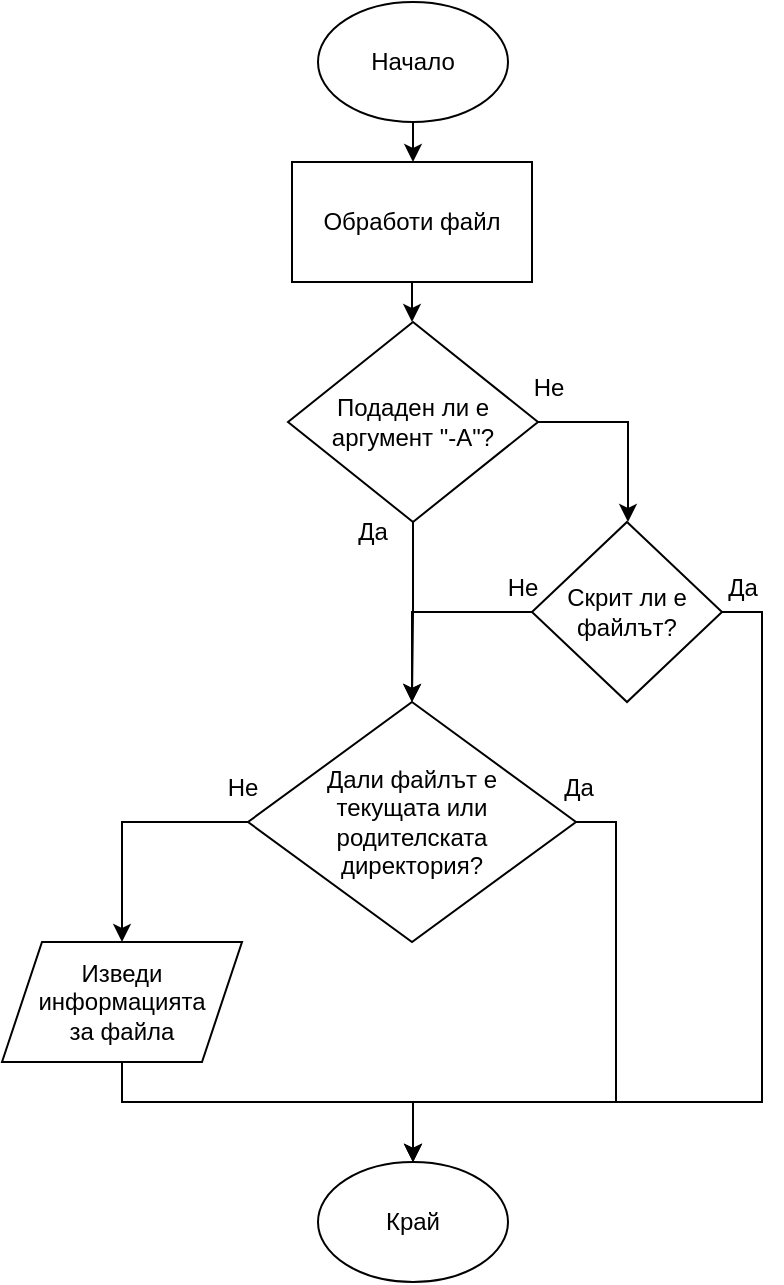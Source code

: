 <mxfile version="26.2.12">
  <diagram name="Page-1" id="SO2KmfB-vMN4fgZUfFdD">
    <mxGraphModel grid="1" page="1" gridSize="10" guides="1" tooltips="1" connect="1" arrows="1" fold="1" pageScale="1" pageWidth="850" pageHeight="1100" math="0" shadow="0">
      <root>
        <mxCell id="0" />
        <mxCell id="1" parent="0" />
        <mxCell id="YGSK0UgbkkE4uqudjLil-7" style="edgeStyle=orthogonalEdgeStyle;rounded=0;orthogonalLoop=1;jettySize=auto;html=1;" edge="1" parent="1" source="YGSK0UgbkkE4uqudjLil-1" target="YGSK0UgbkkE4uqudjLil-2">
          <mxGeometry relative="1" as="geometry" />
        </mxCell>
        <mxCell id="YGSK0UgbkkE4uqudjLil-1" value="Начало" style="ellipse;whiteSpace=wrap;html=1;fillColor=none;" vertex="1" parent="1">
          <mxGeometry x="378" y="30" width="95" height="60" as="geometry" />
        </mxCell>
        <mxCell id="YGSK0UgbkkE4uqudjLil-8" style="edgeStyle=orthogonalEdgeStyle;rounded=0;orthogonalLoop=1;jettySize=auto;html=1;" edge="1" parent="1" source="YGSK0UgbkkE4uqudjLil-2" target="YGSK0UgbkkE4uqudjLil-3">
          <mxGeometry relative="1" as="geometry" />
        </mxCell>
        <mxCell id="YGSK0UgbkkE4uqudjLil-2" value="Обработи файл" style="rounded=0;whiteSpace=wrap;html=1;fillColor=none;" vertex="1" parent="1">
          <mxGeometry x="365" y="110" width="120" height="60" as="geometry" />
        </mxCell>
        <mxCell id="YGSK0UgbkkE4uqudjLil-9" style="edgeStyle=orthogonalEdgeStyle;rounded=0;orthogonalLoop=1;jettySize=auto;html=1;entryX=0.5;entryY=0;entryDx=0;entryDy=0;exitX=1;exitY=0.5;exitDx=0;exitDy=0;" edge="1" parent="1" source="YGSK0UgbkkE4uqudjLil-3" target="YGSK0UgbkkE4uqudjLil-5">
          <mxGeometry relative="1" as="geometry">
            <Array as="points">
              <mxPoint x="533" y="240" />
              <mxPoint x="533" y="290" />
            </Array>
          </mxGeometry>
        </mxCell>
        <mxCell id="YGSK0UgbkkE4uqudjLil-11" style="edgeStyle=orthogonalEdgeStyle;rounded=0;orthogonalLoop=1;jettySize=auto;html=1;entryX=0.5;entryY=0;entryDx=0;entryDy=0;" edge="1" parent="1" source="YGSK0UgbkkE4uqudjLil-3" target="YGSK0UgbkkE4uqudjLil-6">
          <mxGeometry relative="1" as="geometry" />
        </mxCell>
        <mxCell id="YGSK0UgbkkE4uqudjLil-3" value="Подаден ли е аргумент &quot;-А&quot;?" style="rhombus;whiteSpace=wrap;html=1;fillColor=none;" vertex="1" parent="1">
          <mxGeometry x="363" y="190" width="125" height="100" as="geometry" />
        </mxCell>
        <mxCell id="YGSK0UgbkkE4uqudjLil-10" style="edgeStyle=orthogonalEdgeStyle;rounded=0;orthogonalLoop=1;jettySize=auto;html=1;entryX=0.5;entryY=0;entryDx=0;entryDy=0;exitX=0;exitY=0.5;exitDx=0;exitDy=0;" edge="1" parent="1" source="YGSK0UgbkkE4uqudjLil-5" target="YGSK0UgbkkE4uqudjLil-6">
          <mxGeometry relative="1" as="geometry">
            <Array as="points">
              <mxPoint x="425" y="335" />
            </Array>
          </mxGeometry>
        </mxCell>
        <mxCell id="YGSK0UgbkkE4uqudjLil-24" style="edgeStyle=orthogonalEdgeStyle;rounded=0;orthogonalLoop=1;jettySize=auto;html=1;entryX=0.5;entryY=0;entryDx=0;entryDy=0;" edge="1" parent="1" source="YGSK0UgbkkE4uqudjLil-5" target="YGSK0UgbkkE4uqudjLil-16">
          <mxGeometry relative="1" as="geometry">
            <Array as="points">
              <mxPoint x="600" y="335" />
              <mxPoint x="600" y="580" />
              <mxPoint x="426" y="580" />
            </Array>
          </mxGeometry>
        </mxCell>
        <mxCell id="YGSK0UgbkkE4uqudjLil-5" value="Скрит ли е файлът?" style="rhombus;whiteSpace=wrap;html=1;fillColor=none;" vertex="1" parent="1">
          <mxGeometry x="485" y="290" width="95" height="90" as="geometry" />
        </mxCell>
        <mxCell id="YGSK0UgbkkE4uqudjLil-19" style="edgeStyle=orthogonalEdgeStyle;rounded=0;orthogonalLoop=1;jettySize=auto;html=1;entryX=0.5;entryY=0;entryDx=0;entryDy=0;" edge="1" parent="1" source="YGSK0UgbkkE4uqudjLil-6" target="YGSK0UgbkkE4uqudjLil-18">
          <mxGeometry relative="1" as="geometry" />
        </mxCell>
        <mxCell id="YGSK0UgbkkE4uqudjLil-22" style="edgeStyle=orthogonalEdgeStyle;rounded=0;orthogonalLoop=1;jettySize=auto;html=1;exitX=1;exitY=0.5;exitDx=0;exitDy=0;entryX=0.5;entryY=0;entryDx=0;entryDy=0;" edge="1" parent="1" source="YGSK0UgbkkE4uqudjLil-6" target="YGSK0UgbkkE4uqudjLil-16">
          <mxGeometry relative="1" as="geometry">
            <Array as="points">
              <mxPoint x="527" y="440" />
              <mxPoint x="527" y="580" />
              <mxPoint x="426" y="580" />
            </Array>
          </mxGeometry>
        </mxCell>
        <mxCell id="YGSK0UgbkkE4uqudjLil-6" value="Дали файлът е&lt;div&gt;текущата или&lt;/div&gt;&lt;div&gt;родителската&lt;/div&gt;&lt;div&gt;директория?&lt;/div&gt;" style="rhombus;whiteSpace=wrap;html=1;fillColor=none;" vertex="1" parent="1">
          <mxGeometry x="343" y="380" width="164" height="120" as="geometry" />
        </mxCell>
        <mxCell id="YGSK0UgbkkE4uqudjLil-12" value="Не" style="text;html=1;align=center;verticalAlign=middle;resizable=0;points=[];autosize=1;strokeColor=none;fillColor=none;" vertex="1" parent="1">
          <mxGeometry x="473" y="208" width="40" height="30" as="geometry" />
        </mxCell>
        <mxCell id="YGSK0UgbkkE4uqudjLil-13" value="Да" style="text;html=1;align=center;verticalAlign=middle;resizable=0;points=[];autosize=1;strokeColor=none;fillColor=none;" vertex="1" parent="1">
          <mxGeometry x="385" y="280" width="40" height="30" as="geometry" />
        </mxCell>
        <mxCell id="YGSK0UgbkkE4uqudjLil-15" value="Не" style="text;html=1;align=center;verticalAlign=middle;resizable=0;points=[];autosize=1;strokeColor=none;fillColor=none;" vertex="1" parent="1">
          <mxGeometry x="460" y="308" width="40" height="30" as="geometry" />
        </mxCell>
        <mxCell id="YGSK0UgbkkE4uqudjLil-16" value="Край" style="ellipse;whiteSpace=wrap;html=1;fillColor=none;" vertex="1" parent="1">
          <mxGeometry x="378" y="610" width="95" height="60" as="geometry" />
        </mxCell>
        <mxCell id="YGSK0UgbkkE4uqudjLil-20" style="edgeStyle=orthogonalEdgeStyle;rounded=0;orthogonalLoop=1;jettySize=auto;html=1;exitX=0.5;exitY=1;exitDx=0;exitDy=0;entryX=0.5;entryY=0;entryDx=0;entryDy=0;" edge="1" parent="1" source="YGSK0UgbkkE4uqudjLil-18" target="YGSK0UgbkkE4uqudjLil-16">
          <mxGeometry relative="1" as="geometry">
            <Array as="points">
              <mxPoint x="280" y="580" />
              <mxPoint x="426" y="580" />
            </Array>
          </mxGeometry>
        </mxCell>
        <mxCell id="YGSK0UgbkkE4uqudjLil-18" value="Изведи информацията&lt;div&gt;за файла&lt;/div&gt;" style="shape=parallelogram;perimeter=parallelogramPerimeter;whiteSpace=wrap;html=1;fixedSize=1;fillColor=none;" vertex="1" parent="1">
          <mxGeometry x="220" y="500" width="120" height="60" as="geometry" />
        </mxCell>
        <mxCell id="YGSK0UgbkkE4uqudjLil-21" value="Не" style="text;html=1;align=center;verticalAlign=middle;resizable=0;points=[];autosize=1;strokeColor=none;fillColor=none;" vertex="1" parent="1">
          <mxGeometry x="320" y="408" width="40" height="30" as="geometry" />
        </mxCell>
        <mxCell id="YGSK0UgbkkE4uqudjLil-23" value="Да" style="text;html=1;align=center;verticalAlign=middle;resizable=0;points=[];autosize=1;strokeColor=none;fillColor=none;" vertex="1" parent="1">
          <mxGeometry x="488" y="408" width="40" height="30" as="geometry" />
        </mxCell>
        <mxCell id="YGSK0UgbkkE4uqudjLil-25" value="Да" style="text;html=1;align=center;verticalAlign=middle;resizable=0;points=[];autosize=1;strokeColor=none;fillColor=none;" vertex="1" parent="1">
          <mxGeometry x="570" y="308" width="40" height="30" as="geometry" />
        </mxCell>
      </root>
    </mxGraphModel>
  </diagram>
</mxfile>
